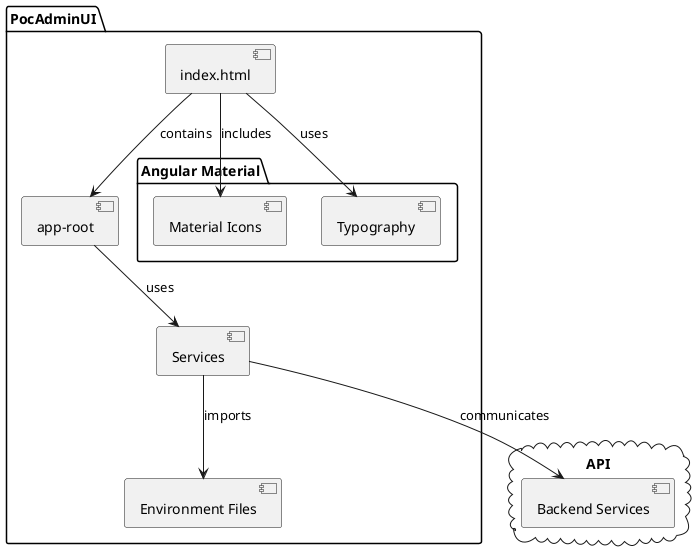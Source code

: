 /**
 * Starts the PlantUML diagram for the "PocAdminUI" package.
 */
@startuml PocAdminUI

package "PocAdminUI" {
  [index.html]
  [app-root]
  [Environment Files]
  [Services]
  
  package "Angular Material" {
    [Material Icons]
    [Typography]
  }
}

cloud "API" {
  [Backend Services]
}

[index.html] --> [app-root] : contains
[app-root] --> [Services] : uses
[Services] --> [Environment Files] : imports
[Services] --> [Backend Services] : communicates
[index.html] --> [Material Icons] : includes
[index.html] --> [Typography] : uses

@enduml
